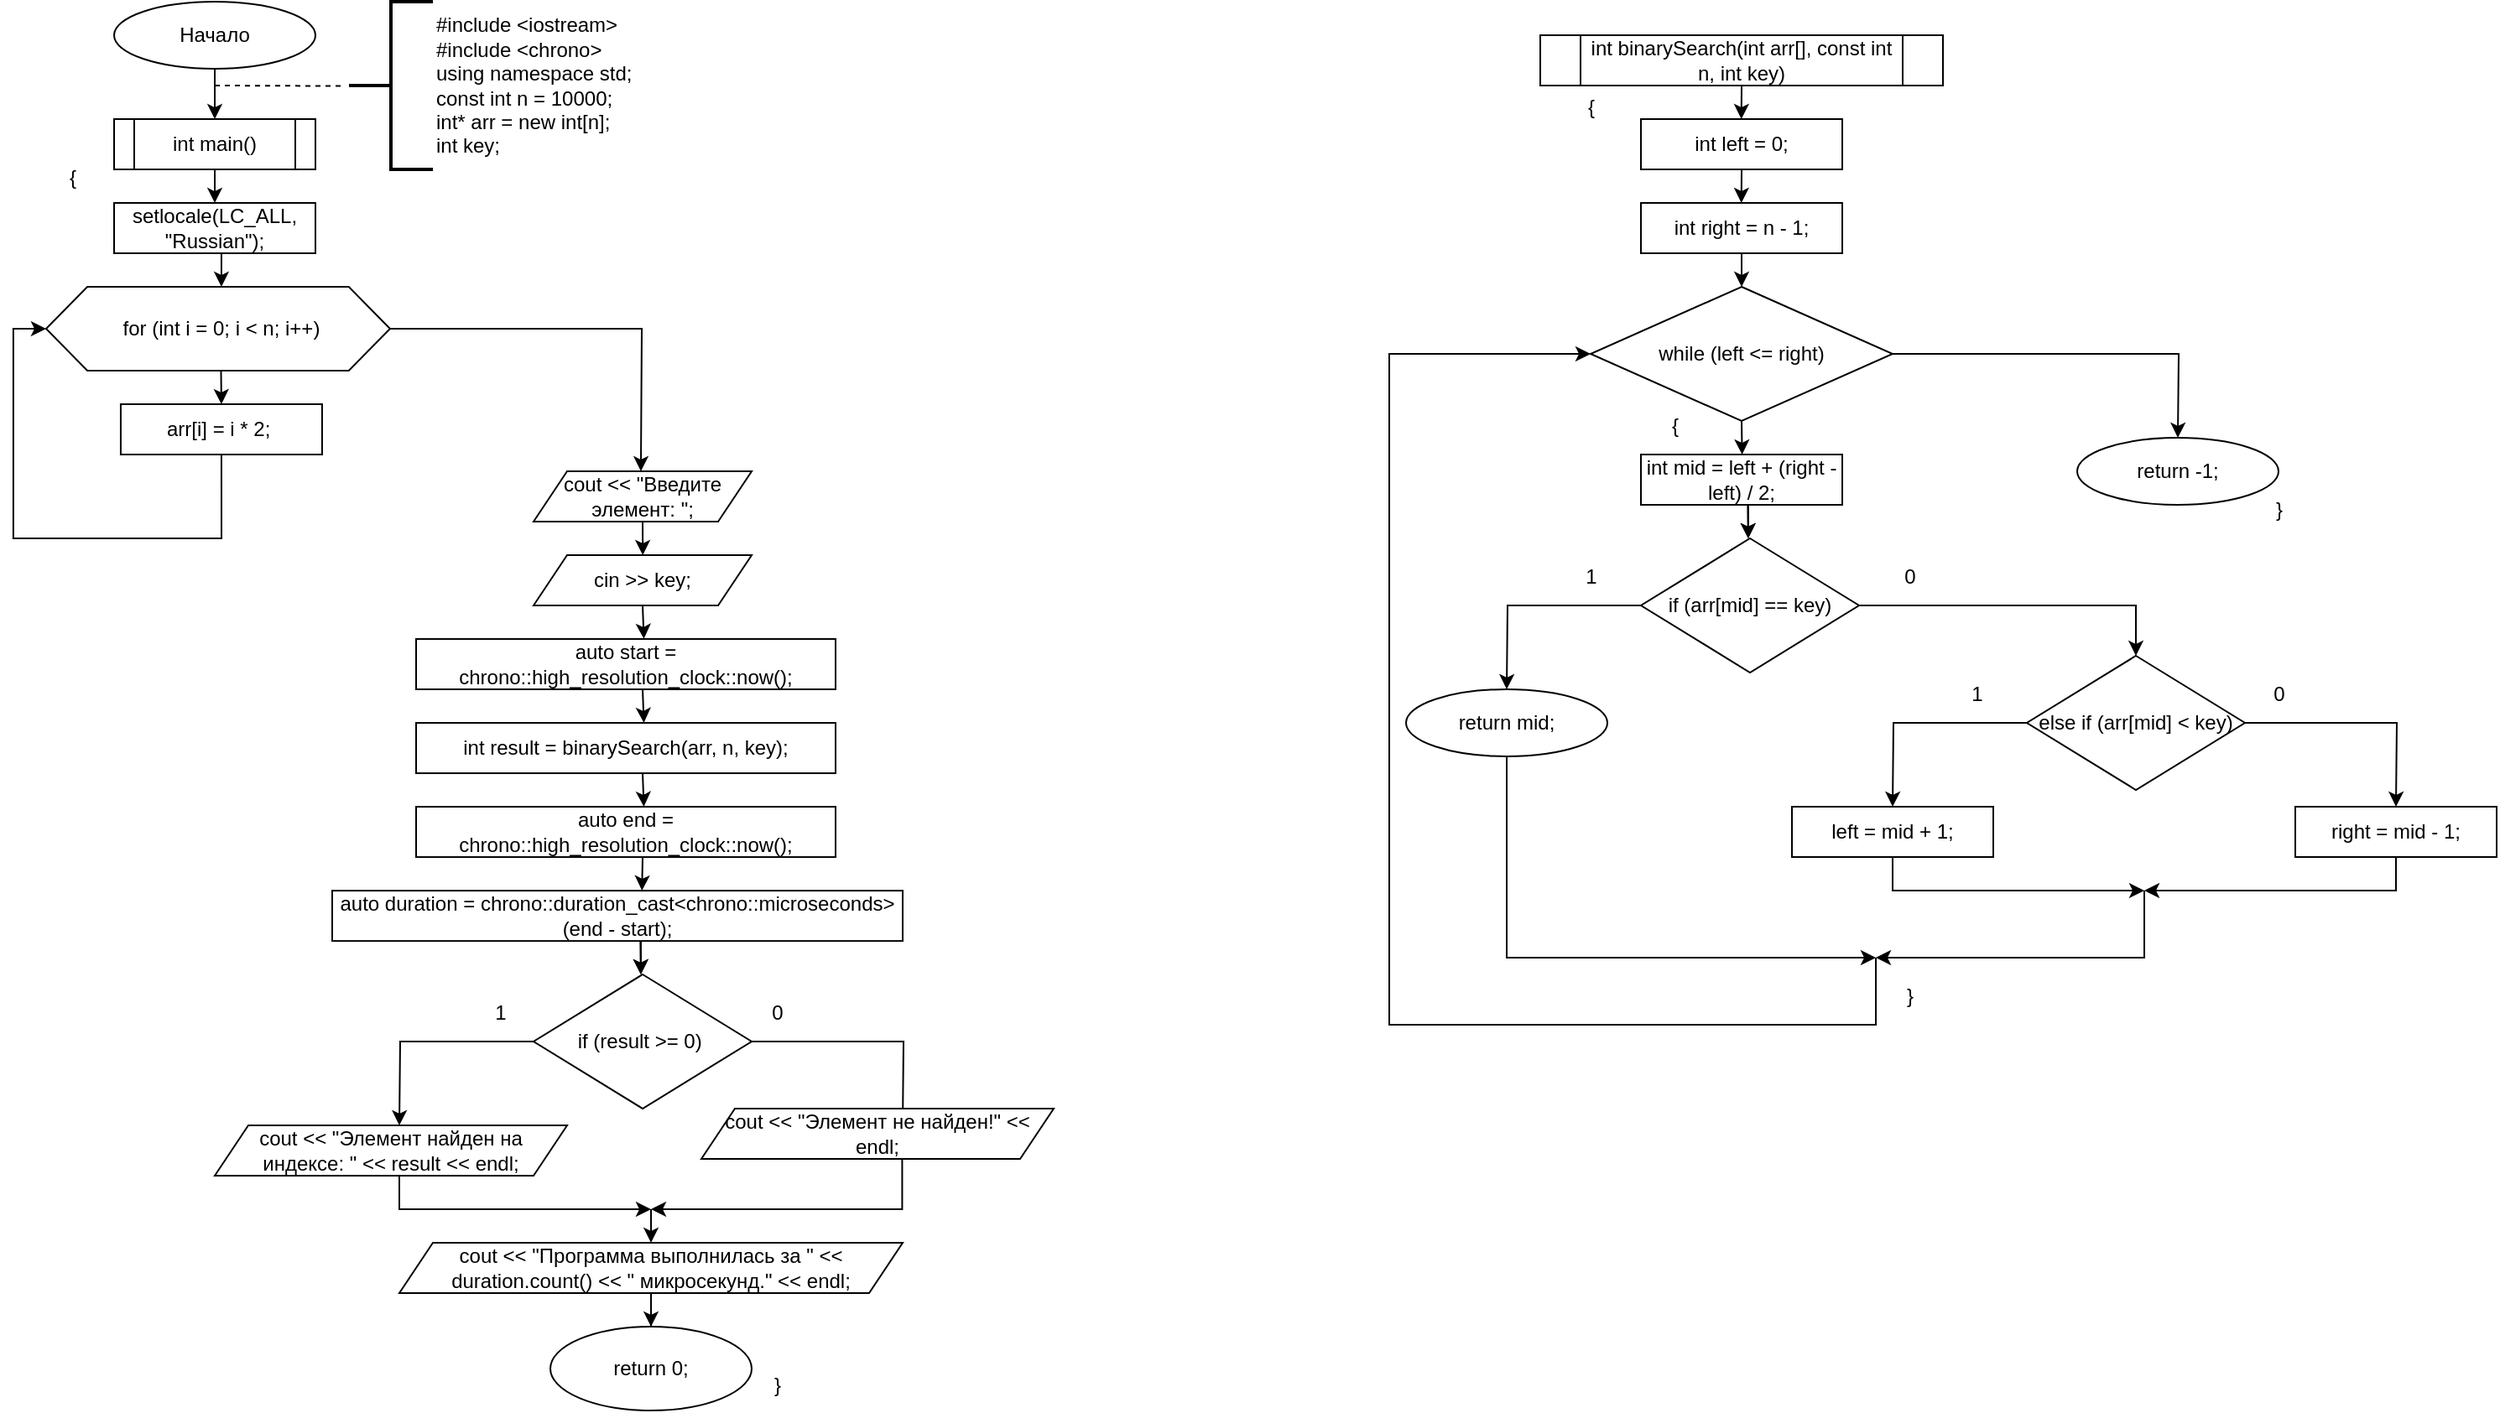 <mxfile version="26.0.9">
  <diagram name="Страница — 1" id="RrQaTwUZGgx_HMQa1_bT">
    <mxGraphModel dx="1434" dy="836" grid="1" gridSize="10" guides="1" tooltips="1" connect="1" arrows="1" fold="1" page="1" pageScale="1" pageWidth="827" pageHeight="1169" math="0" shadow="0">
      <root>
        <mxCell id="0" />
        <mxCell id="1" parent="0" />
        <mxCell id="FFe6eFk1OB0xY4wSTdXo-1" value="" style="edgeStyle=orthogonalEdgeStyle;rounded=0;orthogonalLoop=1;jettySize=auto;html=1;" edge="1" source="FFe6eFk1OB0xY4wSTdXo-2" parent="1">
          <mxGeometry relative="1" as="geometry">
            <mxPoint x="220" y="100" as="targetPoint" />
          </mxGeometry>
        </mxCell>
        <mxCell id="FFe6eFk1OB0xY4wSTdXo-2" value="Начало" style="ellipse;whiteSpace=wrap;html=1;" vertex="1" parent="1">
          <mxGeometry x="160" y="30" width="120" height="40" as="geometry" />
        </mxCell>
        <mxCell id="FFe6eFk1OB0xY4wSTdXo-3" value="" style="edgeStyle=orthogonalEdgeStyle;rounded=0;orthogonalLoop=1;jettySize=auto;html=1;" edge="1" source="FFe6eFk1OB0xY4wSTdXo-4" parent="1">
          <mxGeometry relative="1" as="geometry">
            <mxPoint x="220" y="150" as="targetPoint" />
          </mxGeometry>
        </mxCell>
        <mxCell id="FFe6eFk1OB0xY4wSTdXo-4" value="int main()" style="shape=process;whiteSpace=wrap;html=1;backgroundOutline=1;" vertex="1" parent="1">
          <mxGeometry x="160" y="100" width="120" height="30" as="geometry" />
        </mxCell>
        <mxCell id="FFe6eFk1OB0xY4wSTdXo-7" value="setlocale(LC_ALL, &quot;Russian&quot;);" style="rounded=0;whiteSpace=wrap;html=1;" vertex="1" parent="1">
          <mxGeometry x="160" y="150" width="120" height="30" as="geometry" />
        </mxCell>
        <mxCell id="FFe6eFk1OB0xY4wSTdXo-9" value="&lt;div&gt;#include &amp;lt;iostream&amp;gt;&lt;/div&gt;&lt;div&gt;#include &amp;lt;chrono&amp;gt;&amp;nbsp;&lt;/div&gt;&lt;div&gt;using namespace std;&lt;/div&gt;&lt;div&gt;&lt;div&gt;const int n = 10000;&lt;/div&gt;&lt;div&gt;int* arr = new int[n];&lt;/div&gt;&lt;/div&gt;&lt;div&gt;int key;&lt;br&gt;&lt;/div&gt;" style="strokeWidth=2;html=1;shape=mxgraph.flowchart.annotation_2;align=left;labelPosition=right;pointerEvents=1;" vertex="1" parent="1">
          <mxGeometry x="300" y="30" width="50" height="100" as="geometry" />
        </mxCell>
        <mxCell id="FFe6eFk1OB0xY4wSTdXo-10" value="" style="endArrow=none;dashed=1;html=1;rounded=0;entryX=-0.04;entryY=0.503;entryDx=0;entryDy=0;entryPerimeter=0;" edge="1" target="FFe6eFk1OB0xY4wSTdXo-9" parent="1">
          <mxGeometry width="50" height="50" relative="1" as="geometry">
            <mxPoint x="220" y="80" as="sourcePoint" />
            <mxPoint x="290" y="80" as="targetPoint" />
          </mxGeometry>
        </mxCell>
        <mxCell id="FFe6eFk1OB0xY4wSTdXo-11" value="" style="edgeStyle=orthogonalEdgeStyle;rounded=0;orthogonalLoop=1;jettySize=auto;html=1;" edge="1" parent="1">
          <mxGeometry relative="1" as="geometry">
            <mxPoint x="223.971" y="180" as="sourcePoint" />
            <mxPoint x="223.971" y="200" as="targetPoint" />
          </mxGeometry>
        </mxCell>
        <mxCell id="FFe6eFk1OB0xY4wSTdXo-12" style="edgeStyle=orthogonalEdgeStyle;rounded=0;orthogonalLoop=1;jettySize=auto;html=1;exitX=1;exitY=0.5;exitDx=0;exitDy=0;" edge="1" source="FFe6eFk1OB0xY4wSTdXo-13" parent="1">
          <mxGeometry relative="1" as="geometry">
            <mxPoint x="473.971" y="310" as="targetPoint" />
          </mxGeometry>
        </mxCell>
        <mxCell id="FFe6eFk1OB0xY4wSTdXo-13" value="" style="verticalLabelPosition=bottom;verticalAlign=top;html=1;shape=hexagon;perimeter=hexagonPerimeter2;arcSize=6;size=0.12;" vertex="1" parent="1">
          <mxGeometry x="119.471" y="200" width="205" height="50" as="geometry" />
        </mxCell>
        <mxCell id="FFe6eFk1OB0xY4wSTdXo-14" value="" style="edgeStyle=orthogonalEdgeStyle;rounded=0;orthogonalLoop=1;jettySize=auto;html=1;" edge="1" parent="1">
          <mxGeometry relative="1" as="geometry">
            <mxPoint x="223.731" y="250" as="sourcePoint" />
            <mxPoint x="223.971" y="270" as="targetPoint" />
          </mxGeometry>
        </mxCell>
        <mxCell id="FFe6eFk1OB0xY4wSTdXo-15" value="for (int i = 0; i &amp;lt; n; i++)" style="text;html=1;align=center;verticalAlign=middle;whiteSpace=wrap;rounded=0;" vertex="1" parent="1">
          <mxGeometry x="163.971" y="210" width="120" height="30" as="geometry" />
        </mxCell>
        <mxCell id="FFe6eFk1OB0xY4wSTdXo-16" value="" style="edgeStyle=orthogonalEdgeStyle;rounded=0;orthogonalLoop=1;jettySize=auto;html=1;entryX=0;entryY=0.5;entryDx=0;entryDy=0;" edge="1" target="FFe6eFk1OB0xY4wSTdXo-13" parent="1">
          <mxGeometry relative="1" as="geometry">
            <mxPoint x="223.971" y="300" as="sourcePoint" />
            <mxPoint x="103.971" y="270" as="targetPoint" />
            <Array as="points">
              <mxPoint x="223.971" y="350" />
              <mxPoint x="99.971" y="350" />
              <mxPoint x="99.971" y="225" />
            </Array>
          </mxGeometry>
        </mxCell>
        <mxCell id="FFe6eFk1OB0xY4wSTdXo-17" value="arr[i] = i * 2;&amp;nbsp;" style="rounded=0;whiteSpace=wrap;html=1;" vertex="1" parent="1">
          <mxGeometry x="163.971" y="270" width="120" height="30" as="geometry" />
        </mxCell>
        <mxCell id="FFe6eFk1OB0xY4wSTdXo-19" style="edgeStyle=orthogonalEdgeStyle;rounded=0;orthogonalLoop=1;jettySize=auto;html=1;exitX=0.5;exitY=1;exitDx=0;exitDy=0;" edge="1" parent="1" source="FFe6eFk1OB0xY4wSTdXo-18">
          <mxGeometry relative="1" as="geometry">
            <mxPoint x="475.095" y="360" as="targetPoint" />
          </mxGeometry>
        </mxCell>
        <mxCell id="FFe6eFk1OB0xY4wSTdXo-18" value="cout &amp;lt;&amp;lt; &quot;Введите элемент: &quot;;" style="shape=parallelogram;perimeter=parallelogramPerimeter;whiteSpace=wrap;html=1;fixedSize=1;" vertex="1" parent="1">
          <mxGeometry x="410" y="310" width="130" height="30" as="geometry" />
        </mxCell>
        <mxCell id="FFe6eFk1OB0xY4wSTdXo-20" value="cin &amp;gt;&amp;gt; key;" style="shape=parallelogram;perimeter=parallelogramPerimeter;whiteSpace=wrap;html=1;fixedSize=1;" vertex="1" parent="1">
          <mxGeometry x="410" y="360" width="130" height="30" as="geometry" />
        </mxCell>
        <mxCell id="FFe6eFk1OB0xY4wSTdXo-21" value="auto start = chrono::high_resolution_clock::now();" style="rounded=0;whiteSpace=wrap;html=1;" vertex="1" parent="1">
          <mxGeometry x="340" y="410" width="250" height="30" as="geometry" />
        </mxCell>
        <mxCell id="FFe6eFk1OB0xY4wSTdXo-22" style="edgeStyle=orthogonalEdgeStyle;rounded=0;orthogonalLoop=1;jettySize=auto;html=1;exitX=0.5;exitY=1;exitDx=0;exitDy=0;entryX=0.543;entryY=-0.003;entryDx=0;entryDy=0;entryPerimeter=0;" edge="1" parent="1" source="FFe6eFk1OB0xY4wSTdXo-20" target="FFe6eFk1OB0xY4wSTdXo-21">
          <mxGeometry relative="1" as="geometry" />
        </mxCell>
        <mxCell id="FFe6eFk1OB0xY4wSTdXo-23" value="int result = binarySearch(arr, n, key);" style="rounded=0;whiteSpace=wrap;html=1;" vertex="1" parent="1">
          <mxGeometry x="340" y="460.03" width="250" height="30" as="geometry" />
        </mxCell>
        <mxCell id="FFe6eFk1OB0xY4wSTdXo-24" style="edgeStyle=orthogonalEdgeStyle;rounded=0;orthogonalLoop=1;jettySize=auto;html=1;exitX=0.5;exitY=1;exitDx=0;exitDy=0;entryX=0.543;entryY=-0.003;entryDx=0;entryDy=0;entryPerimeter=0;" edge="1" parent="1" target="FFe6eFk1OB0xY4wSTdXo-23">
          <mxGeometry relative="1" as="geometry">
            <mxPoint x="475" y="440.03" as="sourcePoint" />
          </mxGeometry>
        </mxCell>
        <mxCell id="FFe6eFk1OB0xY4wSTdXo-25" value="auto end = chrono::high_resolution_clock::now();" style="rounded=0;whiteSpace=wrap;html=1;" vertex="1" parent="1">
          <mxGeometry x="340" y="510.03" width="250" height="30" as="geometry" />
        </mxCell>
        <mxCell id="FFe6eFk1OB0xY4wSTdXo-26" style="edgeStyle=orthogonalEdgeStyle;rounded=0;orthogonalLoop=1;jettySize=auto;html=1;exitX=0.5;exitY=1;exitDx=0;exitDy=0;entryX=0.543;entryY=-0.003;entryDx=0;entryDy=0;entryPerimeter=0;" edge="1" parent="1" target="FFe6eFk1OB0xY4wSTdXo-25">
          <mxGeometry relative="1" as="geometry">
            <mxPoint x="475" y="490.03" as="sourcePoint" />
          </mxGeometry>
        </mxCell>
        <mxCell id="FFe6eFk1OB0xY4wSTdXo-27" value="auto duration = chrono::duration_cast&amp;lt;chrono::microseconds&amp;gt;(end - start);" style="rounded=0;whiteSpace=wrap;html=1;" vertex="1" parent="1">
          <mxGeometry x="290" y="560.06" width="340" height="30" as="geometry" />
        </mxCell>
        <mxCell id="FFe6eFk1OB0xY4wSTdXo-28" style="edgeStyle=orthogonalEdgeStyle;rounded=0;orthogonalLoop=1;jettySize=auto;html=1;exitX=0.5;exitY=1;exitDx=0;exitDy=0;entryX=0.543;entryY=-0.003;entryDx=0;entryDy=0;entryPerimeter=0;" edge="1" parent="1" target="FFe6eFk1OB0xY4wSTdXo-27">
          <mxGeometry relative="1" as="geometry">
            <mxPoint x="475" y="540.06" as="sourcePoint" />
          </mxGeometry>
        </mxCell>
        <mxCell id="FFe6eFk1OB0xY4wSTdXo-29" value="" style="edgeStyle=orthogonalEdgeStyle;rounded=0;orthogonalLoop=1;jettySize=auto;html=1;" edge="1" parent="1">
          <mxGeometry relative="1" as="geometry">
            <mxPoint x="473.703" y="590.0" as="sourcePoint" />
            <mxPoint x="473.943" y="610.0" as="targetPoint" />
          </mxGeometry>
        </mxCell>
        <mxCell id="FFe6eFk1OB0xY4wSTdXo-30" value="" style="edgeStyle=orthogonalEdgeStyle;rounded=0;orthogonalLoop=1;jettySize=auto;html=1;" edge="1" parent="1">
          <mxGeometry relative="1" as="geometry">
            <mxPoint x="473.943" y="590.0" as="sourcePoint" />
            <mxPoint x="473.943" y="610.0" as="targetPoint" />
          </mxGeometry>
        </mxCell>
        <mxCell id="FFe6eFk1OB0xY4wSTdXo-31" style="edgeStyle=orthogonalEdgeStyle;rounded=0;orthogonalLoop=1;jettySize=auto;html=1;exitX=0;exitY=0.5;exitDx=0;exitDy=0;" edge="1" source="FFe6eFk1OB0xY4wSTdXo-33" parent="1">
          <mxGeometry relative="1" as="geometry">
            <mxPoint x="330" y="700.0" as="targetPoint" />
          </mxGeometry>
        </mxCell>
        <mxCell id="FFe6eFk1OB0xY4wSTdXo-32" style="edgeStyle=orthogonalEdgeStyle;rounded=0;orthogonalLoop=1;jettySize=auto;html=1;exitX=1;exitY=0.5;exitDx=0;exitDy=0;" edge="1" source="FFe6eFk1OB0xY4wSTdXo-33" parent="1">
          <mxGeometry relative="1" as="geometry">
            <mxPoint x="630.0" y="700.0" as="targetPoint" />
          </mxGeometry>
        </mxCell>
        <mxCell id="FFe6eFk1OB0xY4wSTdXo-33" value="if (result &amp;gt;= 0)&amp;nbsp;" style="rhombus;whiteSpace=wrap;html=1;" vertex="1" parent="1">
          <mxGeometry x="410" y="610.0" width="130" height="80" as="geometry" />
        </mxCell>
        <mxCell id="FFe6eFk1OB0xY4wSTdXo-34" style="edgeStyle=orthogonalEdgeStyle;rounded=0;orthogonalLoop=1;jettySize=auto;html=1;exitX=0.5;exitY=1;exitDx=0;exitDy=0;" edge="1" parent="1">
          <mxGeometry relative="1" as="geometry">
            <mxPoint x="480.0" y="750.0" as="targetPoint" />
            <Array as="points">
              <mxPoint x="330" y="750.0" />
            </Array>
            <mxPoint x="330" y="730" as="sourcePoint" />
          </mxGeometry>
        </mxCell>
        <mxCell id="FFe6eFk1OB0xY4wSTdXo-36" style="edgeStyle=orthogonalEdgeStyle;rounded=0;orthogonalLoop=1;jettySize=auto;html=1;exitX=0.57;exitY=0.962;exitDx=0;exitDy=0;exitPerimeter=0;" edge="1" source="FFe6eFk1OB0xY4wSTdXo-39" parent="1">
          <mxGeometry relative="1" as="geometry">
            <mxPoint x="480.0" y="750.0" as="targetPoint" />
            <Array as="points">
              <mxPoint x="630" y="750" />
            </Array>
            <mxPoint x="630.0" y="730" as="sourcePoint" />
          </mxGeometry>
        </mxCell>
        <mxCell id="FFe6eFk1OB0xY4wSTdXo-38" value="cout &amp;lt;&amp;lt; &quot;Элемент найден на индексе: &quot; &amp;lt;&amp;lt; result &amp;lt;&amp;lt; endl;" style="shape=parallelogram;perimeter=parallelogramPerimeter;whiteSpace=wrap;html=1;fixedSize=1;" vertex="1" parent="1">
          <mxGeometry x="220" y="700" width="210" height="30" as="geometry" />
        </mxCell>
        <mxCell id="FFe6eFk1OB0xY4wSTdXo-39" value="cout &amp;lt;&amp;lt; &quot;Элемент не найден!&quot; &amp;lt;&amp;lt; endl;" style="shape=parallelogram;perimeter=parallelogramPerimeter;whiteSpace=wrap;html=1;fixedSize=1;" vertex="1" parent="1">
          <mxGeometry x="510" y="690" width="210" height="30" as="geometry" />
        </mxCell>
        <mxCell id="FFe6eFk1OB0xY4wSTdXo-40" value="" style="endArrow=classic;html=1;rounded=0;" edge="1" parent="1">
          <mxGeometry width="50" height="50" relative="1" as="geometry">
            <mxPoint x="480" y="750" as="sourcePoint" />
            <mxPoint x="480" y="770" as="targetPoint" />
          </mxGeometry>
        </mxCell>
        <mxCell id="FFe6eFk1OB0xY4wSTdXo-43" style="edgeStyle=orthogonalEdgeStyle;rounded=0;orthogonalLoop=1;jettySize=auto;html=1;exitX=0.5;exitY=1;exitDx=0;exitDy=0;" edge="1" parent="1" source="FFe6eFk1OB0xY4wSTdXo-41" target="FFe6eFk1OB0xY4wSTdXo-42">
          <mxGeometry relative="1" as="geometry" />
        </mxCell>
        <mxCell id="FFe6eFk1OB0xY4wSTdXo-41" value="cout &amp;lt;&amp;lt; &quot;Программа выполнилась за &quot; &amp;lt;&amp;lt; duration.count() &amp;lt;&amp;lt; &quot; микросекунд.&quot; &amp;lt;&amp;lt; endl;" style="shape=parallelogram;perimeter=parallelogramPerimeter;whiteSpace=wrap;html=1;fixedSize=1;" vertex="1" parent="1">
          <mxGeometry x="330" y="770" width="300" height="30" as="geometry" />
        </mxCell>
        <mxCell id="FFe6eFk1OB0xY4wSTdXo-42" value="return 0;" style="ellipse;whiteSpace=wrap;html=1;" vertex="1" parent="1">
          <mxGeometry x="420" y="820" width="120" height="50" as="geometry" />
        </mxCell>
        <mxCell id="FFe6eFk1OB0xY4wSTdXo-44" value="1" style="text;html=1;align=center;verticalAlign=middle;resizable=0;points=[];autosize=1;strokeColor=none;fillColor=none;" vertex="1" parent="1">
          <mxGeometry x="375" y="618" width="30" height="30" as="geometry" />
        </mxCell>
        <mxCell id="FFe6eFk1OB0xY4wSTdXo-45" value="0" style="text;html=1;align=center;verticalAlign=middle;resizable=0;points=[];autosize=1;strokeColor=none;fillColor=none;" vertex="1" parent="1">
          <mxGeometry x="540" y="618" width="30" height="30" as="geometry" />
        </mxCell>
        <mxCell id="FFe6eFk1OB0xY4wSTdXo-48" style="edgeStyle=orthogonalEdgeStyle;rounded=0;orthogonalLoop=1;jettySize=auto;html=1;exitX=0.5;exitY=1;exitDx=0;exitDy=0;" edge="1" parent="1" source="FFe6eFk1OB0xY4wSTdXo-46">
          <mxGeometry relative="1" as="geometry">
            <mxPoint x="1129.857" y="100.0" as="targetPoint" />
          </mxGeometry>
        </mxCell>
        <mxCell id="FFe6eFk1OB0xY4wSTdXo-46" value="int binarySearch(int arr[], const int n, int key)" style="shape=process;whiteSpace=wrap;html=1;backgroundOutline=1;" vertex="1" parent="1">
          <mxGeometry x="1010" y="50" width="240" height="30" as="geometry" />
        </mxCell>
        <mxCell id="FFe6eFk1OB0xY4wSTdXo-49" value="int left = 0;" style="rounded=0;whiteSpace=wrap;html=1;" vertex="1" parent="1">
          <mxGeometry x="1070" y="100" width="120" height="30" as="geometry" />
        </mxCell>
        <mxCell id="FFe6eFk1OB0xY4wSTdXo-50" style="edgeStyle=orthogonalEdgeStyle;rounded=0;orthogonalLoop=1;jettySize=auto;html=1;exitX=0.5;exitY=1;exitDx=0;exitDy=0;" edge="1" parent="1">
          <mxGeometry relative="1" as="geometry">
            <mxPoint x="1129.857" y="150.0" as="targetPoint" />
            <mxPoint x="1130" y="130" as="sourcePoint" />
          </mxGeometry>
        </mxCell>
        <mxCell id="FFe6eFk1OB0xY4wSTdXo-54" style="edgeStyle=orthogonalEdgeStyle;rounded=0;orthogonalLoop=1;jettySize=auto;html=1;exitX=0.5;exitY=1;exitDx=0;exitDy=0;entryX=0.5;entryY=0;entryDx=0;entryDy=0;" edge="1" parent="1" source="FFe6eFk1OB0xY4wSTdXo-51" target="FFe6eFk1OB0xY4wSTdXo-53">
          <mxGeometry relative="1" as="geometry" />
        </mxCell>
        <mxCell id="FFe6eFk1OB0xY4wSTdXo-51" value="int right = n - 1;" style="rounded=0;whiteSpace=wrap;html=1;" vertex="1" parent="1">
          <mxGeometry x="1070" y="150" width="120" height="30" as="geometry" />
        </mxCell>
        <mxCell id="FFe6eFk1OB0xY4wSTdXo-55" style="edgeStyle=orthogonalEdgeStyle;rounded=0;orthogonalLoop=1;jettySize=auto;html=1;exitX=0.5;exitY=1;exitDx=0;exitDy=0;" edge="1" parent="1" source="FFe6eFk1OB0xY4wSTdXo-53">
          <mxGeometry relative="1" as="geometry">
            <mxPoint x="1130.31" y="300.0" as="targetPoint" />
          </mxGeometry>
        </mxCell>
        <mxCell id="FFe6eFk1OB0xY4wSTdXo-86" style="edgeStyle=orthogonalEdgeStyle;rounded=0;orthogonalLoop=1;jettySize=auto;html=1;exitX=1;exitY=0.5;exitDx=0;exitDy=0;" edge="1" parent="1" source="FFe6eFk1OB0xY4wSTdXo-53">
          <mxGeometry relative="1" as="geometry">
            <mxPoint x="1390" y="290.0" as="targetPoint" />
          </mxGeometry>
        </mxCell>
        <mxCell id="FFe6eFk1OB0xY4wSTdXo-53" value="while (left &amp;lt;= right)" style="rhombus;whiteSpace=wrap;html=1;" vertex="1" parent="1">
          <mxGeometry x="1040" y="200" width="180" height="80" as="geometry" />
        </mxCell>
        <mxCell id="FFe6eFk1OB0xY4wSTdXo-56" value="int mid = left + (right - left) / 2;" style="rounded=0;whiteSpace=wrap;html=1;" vertex="1" parent="1">
          <mxGeometry x="1070" y="300" width="120" height="30" as="geometry" />
        </mxCell>
        <mxCell id="FFe6eFk1OB0xY4wSTdXo-57" value="" style="edgeStyle=orthogonalEdgeStyle;rounded=0;orthogonalLoop=1;jettySize=auto;html=1;" edge="1" parent="1">
          <mxGeometry relative="1" as="geometry">
            <mxPoint x="1133.703" y="330.0" as="sourcePoint" />
            <mxPoint x="1133.943" y="350.0" as="targetPoint" />
          </mxGeometry>
        </mxCell>
        <mxCell id="FFe6eFk1OB0xY4wSTdXo-58" value="" style="edgeStyle=orthogonalEdgeStyle;rounded=0;orthogonalLoop=1;jettySize=auto;html=1;" edge="1" parent="1">
          <mxGeometry relative="1" as="geometry">
            <mxPoint x="1133.943" y="330.0" as="sourcePoint" />
            <mxPoint x="1133.943" y="350.0" as="targetPoint" />
          </mxGeometry>
        </mxCell>
        <mxCell id="FFe6eFk1OB0xY4wSTdXo-59" style="edgeStyle=orthogonalEdgeStyle;rounded=0;orthogonalLoop=1;jettySize=auto;html=1;exitX=0;exitY=0.5;exitDx=0;exitDy=0;" edge="1" source="FFe6eFk1OB0xY4wSTdXo-61" parent="1">
          <mxGeometry relative="1" as="geometry">
            <mxPoint x="990" y="440.0" as="targetPoint" />
          </mxGeometry>
        </mxCell>
        <mxCell id="FFe6eFk1OB0xY4wSTdXo-76" style="edgeStyle=orthogonalEdgeStyle;rounded=0;orthogonalLoop=1;jettySize=auto;html=1;exitX=1;exitY=0.5;exitDx=0;exitDy=0;entryX=0.5;entryY=0;entryDx=0;entryDy=0;" edge="1" parent="1" source="FFe6eFk1OB0xY4wSTdXo-61" target="FFe6eFk1OB0xY4wSTdXo-71">
          <mxGeometry relative="1" as="geometry" />
        </mxCell>
        <mxCell id="FFe6eFk1OB0xY4wSTdXo-61" value="if (arr[mid] == key)" style="rhombus;whiteSpace=wrap;html=1;" vertex="1" parent="1">
          <mxGeometry x="1070" y="350.0" width="130" height="80" as="geometry" />
        </mxCell>
        <mxCell id="FFe6eFk1OB0xY4wSTdXo-62" style="edgeStyle=orthogonalEdgeStyle;rounded=0;orthogonalLoop=1;jettySize=auto;html=1;exitX=0.5;exitY=1;exitDx=0;exitDy=0;" edge="1" parent="1">
          <mxGeometry relative="1" as="geometry">
            <mxPoint x="1210" y="600" as="targetPoint" />
            <Array as="points">
              <mxPoint x="990" y="600" />
            </Array>
            <mxPoint x="990" y="470.0" as="sourcePoint" />
          </mxGeometry>
        </mxCell>
        <mxCell id="FFe6eFk1OB0xY4wSTdXo-66" value="return mid;" style="ellipse;whiteSpace=wrap;html=1;" vertex="1" parent="1">
          <mxGeometry x="930" y="440" width="120" height="40" as="geometry" />
        </mxCell>
        <mxCell id="FFe6eFk1OB0xY4wSTdXo-69" style="edgeStyle=orthogonalEdgeStyle;rounded=0;orthogonalLoop=1;jettySize=auto;html=1;exitX=0;exitY=0.5;exitDx=0;exitDy=0;" edge="1" source="FFe6eFk1OB0xY4wSTdXo-71" parent="1">
          <mxGeometry relative="1" as="geometry">
            <mxPoint x="1220" y="510.0" as="targetPoint" />
          </mxGeometry>
        </mxCell>
        <mxCell id="FFe6eFk1OB0xY4wSTdXo-70" style="edgeStyle=orthogonalEdgeStyle;rounded=0;orthogonalLoop=1;jettySize=auto;html=1;exitX=1;exitY=0.5;exitDx=0;exitDy=0;" edge="1" source="FFe6eFk1OB0xY4wSTdXo-71" parent="1">
          <mxGeometry relative="1" as="geometry">
            <mxPoint x="1520.0" y="510.0" as="targetPoint" />
          </mxGeometry>
        </mxCell>
        <mxCell id="FFe6eFk1OB0xY4wSTdXo-71" value="else if (arr[mid] &amp;lt; key)" style="rhombus;whiteSpace=wrap;html=1;" vertex="1" parent="1">
          <mxGeometry x="1300" y="420.0" width="130" height="80" as="geometry" />
        </mxCell>
        <mxCell id="FFe6eFk1OB0xY4wSTdXo-72" style="edgeStyle=orthogonalEdgeStyle;rounded=0;orthogonalLoop=1;jettySize=auto;html=1;exitX=0.5;exitY=1;exitDx=0;exitDy=0;" edge="1" source="FFe6eFk1OB0xY4wSTdXo-73" parent="1">
          <mxGeometry relative="1" as="geometry">
            <mxPoint x="1370.0" y="560.0" as="targetPoint" />
            <Array as="points">
              <mxPoint x="1220" y="560.0" />
            </Array>
          </mxGeometry>
        </mxCell>
        <mxCell id="FFe6eFk1OB0xY4wSTdXo-73" value="left = mid + 1;" style="rounded=0;whiteSpace=wrap;html=1;" vertex="1" parent="1">
          <mxGeometry x="1160" y="510.0" width="120" height="30" as="geometry" />
        </mxCell>
        <mxCell id="FFe6eFk1OB0xY4wSTdXo-74" style="edgeStyle=orthogonalEdgeStyle;rounded=0;orthogonalLoop=1;jettySize=auto;html=1;exitX=0.5;exitY=1;exitDx=0;exitDy=0;" edge="1" source="FFe6eFk1OB0xY4wSTdXo-75" parent="1">
          <mxGeometry relative="1" as="geometry">
            <mxPoint x="1370.0" y="560.0" as="targetPoint" />
            <Array as="points">
              <mxPoint x="1520" y="560.0" />
            </Array>
          </mxGeometry>
        </mxCell>
        <mxCell id="FFe6eFk1OB0xY4wSTdXo-75" value="right = mid - 1;" style="rounded=0;whiteSpace=wrap;html=1;" vertex="1" parent="1">
          <mxGeometry x="1460" y="510.0" width="120" height="30" as="geometry" />
        </mxCell>
        <mxCell id="FFe6eFk1OB0xY4wSTdXo-77" value="" style="endArrow=classic;html=1;rounded=0;" edge="1" parent="1">
          <mxGeometry width="50" height="50" relative="1" as="geometry">
            <mxPoint x="1370" y="560" as="sourcePoint" />
            <mxPoint x="1210" y="600" as="targetPoint" />
            <Array as="points">
              <mxPoint x="1370" y="600" />
            </Array>
          </mxGeometry>
        </mxCell>
        <mxCell id="FFe6eFk1OB0xY4wSTdXo-78" value="return -1;" style="ellipse;whiteSpace=wrap;html=1;" vertex="1" parent="1">
          <mxGeometry x="1330" y="290" width="120" height="40" as="geometry" />
        </mxCell>
        <mxCell id="FFe6eFk1OB0xY4wSTdXo-80" value="1" style="text;html=1;align=center;verticalAlign=middle;resizable=0;points=[];autosize=1;strokeColor=none;fillColor=none;" vertex="1" parent="1">
          <mxGeometry x="1025" y="358" width="30" height="30" as="geometry" />
        </mxCell>
        <mxCell id="FFe6eFk1OB0xY4wSTdXo-81" value="0" style="text;html=1;align=center;verticalAlign=middle;resizable=0;points=[];autosize=1;strokeColor=none;fillColor=none;" vertex="1" parent="1">
          <mxGeometry x="1215" y="358" width="30" height="30" as="geometry" />
        </mxCell>
        <mxCell id="FFe6eFk1OB0xY4wSTdXo-82" value="1" style="text;html=1;align=center;verticalAlign=middle;resizable=0;points=[];autosize=1;strokeColor=none;fillColor=none;" vertex="1" parent="1">
          <mxGeometry x="1255" y="428" width="30" height="30" as="geometry" />
        </mxCell>
        <mxCell id="FFe6eFk1OB0xY4wSTdXo-83" value="0" style="text;html=1;align=center;verticalAlign=middle;resizable=0;points=[];autosize=1;strokeColor=none;fillColor=none;" vertex="1" parent="1">
          <mxGeometry x="1435" y="428" width="30" height="30" as="geometry" />
        </mxCell>
        <mxCell id="FFe6eFk1OB0xY4wSTdXo-85" value="" style="endArrow=classic;html=1;rounded=0;entryX=0;entryY=0.5;entryDx=0;entryDy=0;" edge="1" parent="1" target="FFe6eFk1OB0xY4wSTdXo-53">
          <mxGeometry width="50" height="50" relative="1" as="geometry">
            <mxPoint x="1210" y="600" as="sourcePoint" />
            <mxPoint x="1260" y="550" as="targetPoint" />
            <Array as="points">
              <mxPoint x="1210" y="640" />
              <mxPoint x="920" y="640" />
              <mxPoint x="920" y="240" />
            </Array>
          </mxGeometry>
        </mxCell>
        <mxCell id="FFe6eFk1OB0xY4wSTdXo-87" value="{" style="text;html=1;align=center;verticalAlign=middle;resizable=0;points=[];autosize=1;strokeColor=none;fillColor=none;" vertex="1" parent="1">
          <mxGeometry x="1075" y="268" width="30" height="30" as="geometry" />
        </mxCell>
        <mxCell id="FFe6eFk1OB0xY4wSTdXo-88" value="}" style="text;html=1;align=center;verticalAlign=middle;resizable=0;points=[];autosize=1;strokeColor=none;fillColor=none;" vertex="1" parent="1">
          <mxGeometry x="1215" y="608" width="30" height="30" as="geometry" />
        </mxCell>
        <mxCell id="FFe6eFk1OB0xY4wSTdXo-89" value="{" style="text;html=1;align=center;verticalAlign=middle;resizable=0;points=[];autosize=1;strokeColor=none;fillColor=none;" vertex="1" parent="1">
          <mxGeometry x="1025" y="78" width="30" height="30" as="geometry" />
        </mxCell>
        <mxCell id="FFe6eFk1OB0xY4wSTdXo-90" value="}" style="text;html=1;align=center;verticalAlign=middle;resizable=0;points=[];autosize=1;strokeColor=none;fillColor=none;" vertex="1" parent="1">
          <mxGeometry x="1435" y="318" width="30" height="30" as="geometry" />
        </mxCell>
        <mxCell id="FFe6eFk1OB0xY4wSTdXo-91" value="}" style="text;html=1;align=center;verticalAlign=middle;resizable=0;points=[];autosize=1;strokeColor=none;fillColor=none;" vertex="1" parent="1">
          <mxGeometry x="540" y="840" width="30" height="30" as="geometry" />
        </mxCell>
        <mxCell id="FFe6eFk1OB0xY4wSTdXo-92" value="{" style="text;html=1;align=center;verticalAlign=middle;resizable=0;points=[];autosize=1;strokeColor=none;fillColor=none;" vertex="1" parent="1">
          <mxGeometry x="120" y="120" width="30" height="30" as="geometry" />
        </mxCell>
      </root>
    </mxGraphModel>
  </diagram>
</mxfile>
